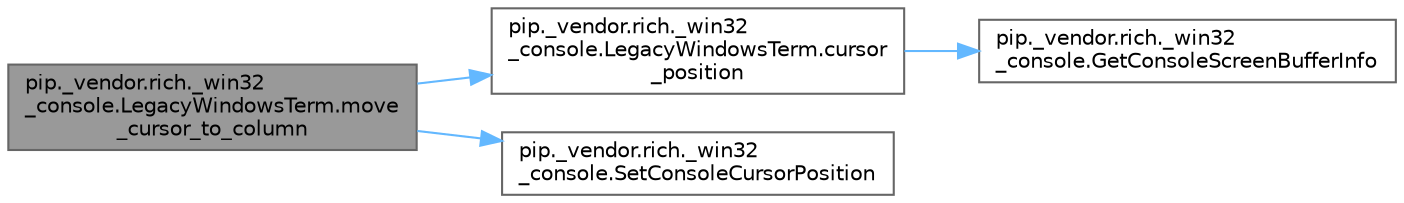 digraph "pip._vendor.rich._win32_console.LegacyWindowsTerm.move_cursor_to_column"
{
 // LATEX_PDF_SIZE
  bgcolor="transparent";
  edge [fontname=Helvetica,fontsize=10,labelfontname=Helvetica,labelfontsize=10];
  node [fontname=Helvetica,fontsize=10,shape=box,height=0.2,width=0.4];
  rankdir="LR";
  Node1 [id="Node000001",label="pip._vendor.rich._win32\l_console.LegacyWindowsTerm.move\l_cursor_to_column",height=0.2,width=0.4,color="gray40", fillcolor="grey60", style="filled", fontcolor="black",tooltip=" "];
  Node1 -> Node2 [id="edge1_Node000001_Node000002",color="steelblue1",style="solid",tooltip=" "];
  Node2 [id="Node000002",label="pip._vendor.rich._win32\l_console.LegacyWindowsTerm.cursor\l_position",height=0.2,width=0.4,color="grey40", fillcolor="white", style="filled",URL="$classpip_1_1__vendor_1_1rich_1_1__win32__console_1_1_legacy_windows_term.html#a0daa39872dd91b6a2e2f4b20208ffe7b",tooltip=" "];
  Node2 -> Node3 [id="edge2_Node000002_Node000003",color="steelblue1",style="solid",tooltip=" "];
  Node3 [id="Node000003",label="pip._vendor.rich._win32\l_console.GetConsoleScreenBufferInfo",height=0.2,width=0.4,color="grey40", fillcolor="white", style="filled",URL="$namespacepip_1_1__vendor_1_1rich_1_1__win32__console.html#a2e303c080ae8faca39ad12f1b562f503",tooltip=" "];
  Node1 -> Node4 [id="edge3_Node000001_Node000004",color="steelblue1",style="solid",tooltip=" "];
  Node4 [id="Node000004",label="pip._vendor.rich._win32\l_console.SetConsoleCursorPosition",height=0.2,width=0.4,color="grey40", fillcolor="white", style="filled",URL="$namespacepip_1_1__vendor_1_1rich_1_1__win32__console.html#a2acd13a2d4deb000664f0a97aaaccdef",tooltip=" "];
}
